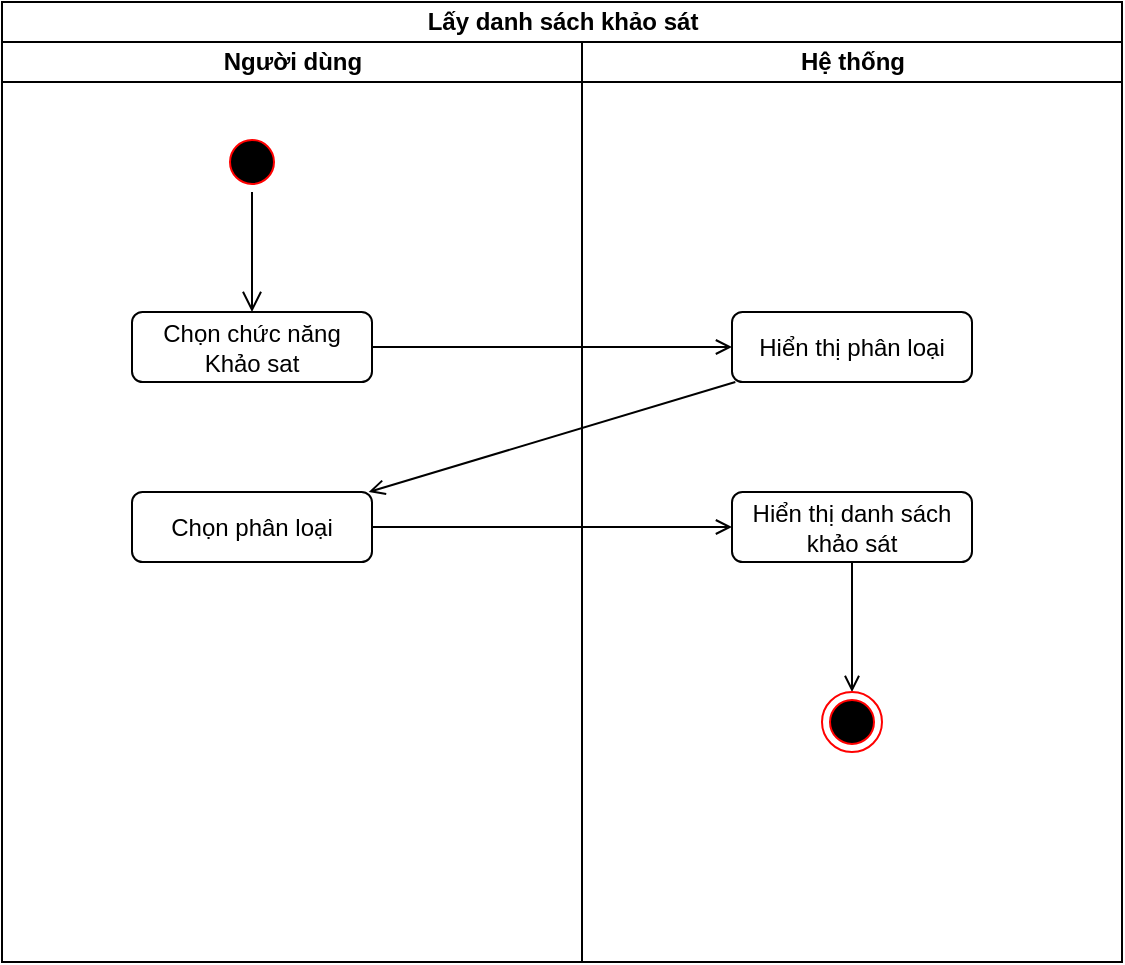 <mxfile version="20.8.16" type="github" pages="2">
  <diagram name="Danh sách" id="WmsexuxsjbCVDZGBnqSc">
    <mxGraphModel dx="1615" dy="894" grid="1" gridSize="10" guides="1" tooltips="1" connect="1" arrows="1" fold="1" page="1" pageScale="1" pageWidth="827" pageHeight="1169" math="0" shadow="0">
      <root>
        <mxCell id="0" />
        <mxCell id="1" parent="0" />
        <mxCell id="cKbZnNItbRX3zDlzvNt0-1" value="Lấy danh sách khảo sát" style="swimlane;childLayout=stackLayout;resizeParent=1;resizeParentMax=0;startSize=20;html=1;" vertex="1" parent="1">
          <mxGeometry x="220.0" y="105" width="560" height="480" as="geometry" />
        </mxCell>
        <mxCell id="cKbZnNItbRX3zDlzvNt0-2" value="Người dùng" style="swimlane;startSize=20;html=1;" vertex="1" parent="cKbZnNItbRX3zDlzvNt0-1">
          <mxGeometry y="20" width="290" height="460" as="geometry" />
        </mxCell>
        <mxCell id="cKbZnNItbRX3zDlzvNt0-5" value="" style="ellipse;html=1;shape=startState;fillColor=#000000;strokeColor=#ff0000;" vertex="1" parent="cKbZnNItbRX3zDlzvNt0-2">
          <mxGeometry x="110.0" y="45" width="30" height="30" as="geometry" />
        </mxCell>
        <mxCell id="cKbZnNItbRX3zDlzvNt0-6" value="" style="edgeStyle=orthogonalEdgeStyle;html=1;verticalAlign=bottom;endArrow=open;endSize=8;strokeColor=#000000;rounded=0;entryX=0.5;entryY=0;entryDx=0;entryDy=0;" edge="1" source="cKbZnNItbRX3zDlzvNt0-5" parent="cKbZnNItbRX3zDlzvNt0-2" target="cKbZnNItbRX3zDlzvNt0-7">
          <mxGeometry relative="1" as="geometry">
            <mxPoint x="125.0" y="135" as="targetPoint" />
          </mxGeometry>
        </mxCell>
        <mxCell id="cKbZnNItbRX3zDlzvNt0-7" value="Chọn chức năng Khảo sat" style="rounded=1;whiteSpace=wrap;html=1;" vertex="1" parent="cKbZnNItbRX3zDlzvNt0-2">
          <mxGeometry x="65" y="135" width="120" height="35" as="geometry" />
        </mxCell>
        <mxCell id="cKbZnNItbRX3zDlzvNt0-10" value="Chọn phân loại" style="rounded=1;whiteSpace=wrap;html=1;" vertex="1" parent="cKbZnNItbRX3zDlzvNt0-2">
          <mxGeometry x="65" y="225" width="120" height="35" as="geometry" />
        </mxCell>
        <mxCell id="cKbZnNItbRX3zDlzvNt0-3" value="Hệ thống" style="swimlane;startSize=20;html=1;" vertex="1" parent="cKbZnNItbRX3zDlzvNt0-1">
          <mxGeometry x="290" y="20" width="270" height="460" as="geometry" />
        </mxCell>
        <mxCell id="cKbZnNItbRX3zDlzvNt0-8" value="Hiển thị phân loại" style="rounded=1;whiteSpace=wrap;html=1;" vertex="1" parent="cKbZnNItbRX3zDlzvNt0-3">
          <mxGeometry x="75" y="135" width="120" height="35" as="geometry" />
        </mxCell>
        <mxCell id="cKbZnNItbRX3zDlzvNt0-17" style="edgeStyle=none;rounded=0;orthogonalLoop=1;jettySize=auto;html=1;entryX=0.5;entryY=0;entryDx=0;entryDy=0;strokeColor=#000000;endArrow=open;endFill=0;" edge="1" parent="cKbZnNItbRX3zDlzvNt0-3" source="cKbZnNItbRX3zDlzvNt0-12" target="cKbZnNItbRX3zDlzvNt0-16">
          <mxGeometry relative="1" as="geometry" />
        </mxCell>
        <mxCell id="cKbZnNItbRX3zDlzvNt0-12" value="Hiển thị danh sách khảo sát" style="rounded=1;whiteSpace=wrap;html=1;" vertex="1" parent="cKbZnNItbRX3zDlzvNt0-3">
          <mxGeometry x="75" y="225" width="120" height="35" as="geometry" />
        </mxCell>
        <mxCell id="cKbZnNItbRX3zDlzvNt0-16" value="" style="ellipse;html=1;shape=endState;fillColor=#000000;strokeColor=#ff0000;" vertex="1" parent="cKbZnNItbRX3zDlzvNt0-3">
          <mxGeometry x="120.0" y="325" width="30" height="30" as="geometry" />
        </mxCell>
        <mxCell id="cKbZnNItbRX3zDlzvNt0-9" value="" style="edgeStyle=orthogonalEdgeStyle;rounded=0;orthogonalLoop=1;jettySize=auto;html=1;strokeColor=#000000;endArrow=open;endFill=0;" edge="1" parent="cKbZnNItbRX3zDlzvNt0-1" source="cKbZnNItbRX3zDlzvNt0-7" target="cKbZnNItbRX3zDlzvNt0-8">
          <mxGeometry relative="1" as="geometry" />
        </mxCell>
        <mxCell id="cKbZnNItbRX3zDlzvNt0-11" value="" style="rounded=0;orthogonalLoop=1;jettySize=auto;html=1;strokeColor=#000000;endArrow=open;endFill=0;" edge="1" parent="cKbZnNItbRX3zDlzvNt0-1" source="cKbZnNItbRX3zDlzvNt0-8" target="cKbZnNItbRX3zDlzvNt0-10">
          <mxGeometry relative="1" as="geometry" />
        </mxCell>
        <mxCell id="cKbZnNItbRX3zDlzvNt0-13" value="" style="edgeStyle=none;rounded=0;orthogonalLoop=1;jettySize=auto;html=1;strokeColor=#000000;endArrow=open;endFill=0;" edge="1" parent="cKbZnNItbRX3zDlzvNt0-1" source="cKbZnNItbRX3zDlzvNt0-10" target="cKbZnNItbRX3zDlzvNt0-12">
          <mxGeometry relative="1" as="geometry" />
        </mxCell>
      </root>
    </mxGraphModel>
  </diagram>
  <diagram id="M7aPYJ--eoUHcVEmlhVX" name="Page-2">
    <mxGraphModel dx="1050" dy="581" grid="1" gridSize="10" guides="1" tooltips="1" connect="1" arrows="1" fold="1" page="1" pageScale="1" pageWidth="827" pageHeight="1169" math="0" shadow="0">
      <root>
        <mxCell id="0" />
        <mxCell id="1" parent="0" />
        <mxCell id="bad7S5RLnmTjbe45We9x-1" value="Tham gia khảo sát" style="swimlane;childLayout=stackLayout;resizeParent=1;resizeParentMax=0;startSize=20;html=1;" vertex="1" parent="1">
          <mxGeometry x="234" y="80" width="420" height="330" as="geometry" />
        </mxCell>
        <mxCell id="bad7S5RLnmTjbe45We9x-2" value="Người dùng" style="swimlane;startSize=20;html=1;" vertex="1" parent="bad7S5RLnmTjbe45We9x-1">
          <mxGeometry y="20" width="210" height="310" as="geometry" />
        </mxCell>
        <mxCell id="bad7S5RLnmTjbe45We9x-5" value="" style="ellipse;html=1;shape=startState;fillColor=#000000;strokeColor=#ff0000;" vertex="1" parent="bad7S5RLnmTjbe45We9x-2">
          <mxGeometry x="90" y="40" width="30" height="30" as="geometry" />
        </mxCell>
        <mxCell id="bad7S5RLnmTjbe45We9x-6" value="" style="edgeStyle=orthogonalEdgeStyle;html=1;verticalAlign=bottom;endArrow=open;endSize=8;strokeColor=#000000;rounded=0;entryX=0.5;entryY=0;entryDx=0;entryDy=0;" edge="1" source="bad7S5RLnmTjbe45We9x-5" parent="bad7S5RLnmTjbe45We9x-2" target="bad7S5RLnmTjbe45We9x-7">
          <mxGeometry relative="1" as="geometry">
            <mxPoint x="106" y="110" as="targetPoint" />
          </mxGeometry>
        </mxCell>
        <mxCell id="bad7S5RLnmTjbe45We9x-7" value="Chọn khảo s" style="rounded=1;whiteSpace=wrap;html=1;" vertex="1" parent="bad7S5RLnmTjbe45We9x-2">
          <mxGeometry x="45" y="100" width="120" height="40" as="geometry" />
        </mxCell>
        <mxCell id="bad7S5RLnmTjbe45We9x-10" value="Chọn phân loại" style="rounded=1;whiteSpace=wrap;html=1;" vertex="1" parent="bad7S5RLnmTjbe45We9x-2">
          <mxGeometry x="45" y="180" width="120" height="40" as="geometry" />
        </mxCell>
        <mxCell id="bad7S5RLnmTjbe45We9x-3" value="Hệ thống" style="swimlane;startSize=20;html=1;" vertex="1" parent="bad7S5RLnmTjbe45We9x-1">
          <mxGeometry x="210" y="20" width="210" height="310" as="geometry" />
        </mxCell>
      </root>
    </mxGraphModel>
  </diagram>
</mxfile>
